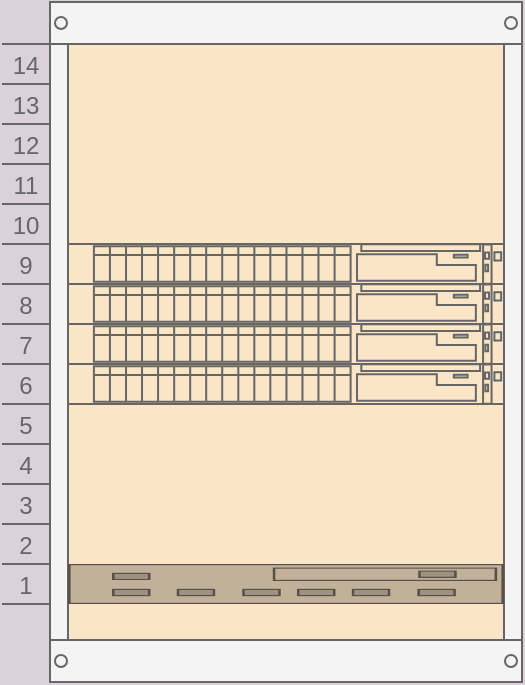 <mxfile version="13.6.5">
    <diagram id="VKgvEtRixFQoJ_rf31b8" name="第 1 页">
        <mxGraphModel dx="1139" dy="557" grid="1" gridSize="10" guides="1" tooltips="1" connect="1" arrows="1" fold="1" page="1" pageScale="1" pageWidth="827" pageHeight="1169" background="#DAD2D8" math="0" shadow="0">
            <root>
                <mxCell id="0"/>
                <mxCell id="1" parent="0"/>
                <mxCell id="3" value="" style="strokeColor=#666666;html=1;verticalLabelPosition=bottom;labelBackgroundColor=#ffffff;verticalAlign=top;outlineConnect=0;shadow=0;dashed=0;shape=mxgraph.rackGeneral.container;container=1;collapsible=0;childLayout=rack;allowGaps=1;marginLeft=33;marginRight=9;marginTop=21;marginBottom=22;textColor=#666666;numDisp=ascend;rounded=0;sketch=0;fillColor=#FAE5C7;fontColor=#143642;" vertex="1" parent="1">
                    <mxGeometry x="240" y="100" width="260" height="340" as="geometry"/>
                </mxCell>
                <mxCell id="2" value="" style="strokeColor=#666666;html=1;labelPosition=right;align=left;spacingLeft=15;shadow=0;dashed=0;outlineConnect=0;shape=mxgraph.rack.dell.poweredge_r740;rounded=0;sketch=0;fillColor=#FAE5C7;fontColor=#143642;" vertex="1" parent="3">
                    <mxGeometry x="33" y="121" width="218" height="20" as="geometry"/>
                </mxCell>
                <mxCell id="4" value="" style="strokeColor=#666666;html=1;labelPosition=right;align=left;spacingLeft=15;shadow=0;dashed=0;outlineConnect=0;shape=mxgraph.rack.dell.poweredge_r740;rounded=0;sketch=0;fillColor=#FAE5C7;fontColor=#143642;" vertex="1" parent="3">
                    <mxGeometry x="33" y="141" width="218" height="20" as="geometry"/>
                </mxCell>
                <mxCell id="6" value="" style="strokeColor=#666666;html=1;labelPosition=right;align=left;spacingLeft=15;shadow=0;dashed=0;outlineConnect=0;shape=mxgraph.rack.dell.poweredge_r740;rounded=0;sketch=0;fillColor=#FAE5C7;fontColor=#143642;" vertex="1" parent="3">
                    <mxGeometry x="33" y="161" width="218" height="20" as="geometry"/>
                </mxCell>
                <mxCell id="7" value="" style="strokeColor=#666666;html=1;labelPosition=right;align=left;spacingLeft=15;shadow=0;dashed=0;outlineConnect=0;shape=mxgraph.rack.dell.poweredge_r740;rounded=0;sketch=0;fillColor=#FAE5C7;fontColor=#143642;" vertex="1" parent="3">
                    <mxGeometry x="33" y="181" width="218" height="20" as="geometry"/>
                </mxCell>
                <mxCell id="5" value="" style="strokeColor=#666666;html=1;labelPosition=right;align=left;spacingLeft=15;shadow=0;dashed=0;outlineConnect=0;shape=mxgraph.rack.general.switches_2;rounded=0;sketch=0;fillColor=#FAE5C7;fontColor=#143642;" vertex="1" parent="3">
                    <mxGeometry x="33" y="281" width="218" height="20" as="geometry"/>
                </mxCell>
            </root>
        </mxGraphModel>
    </diagram>
</mxfile>